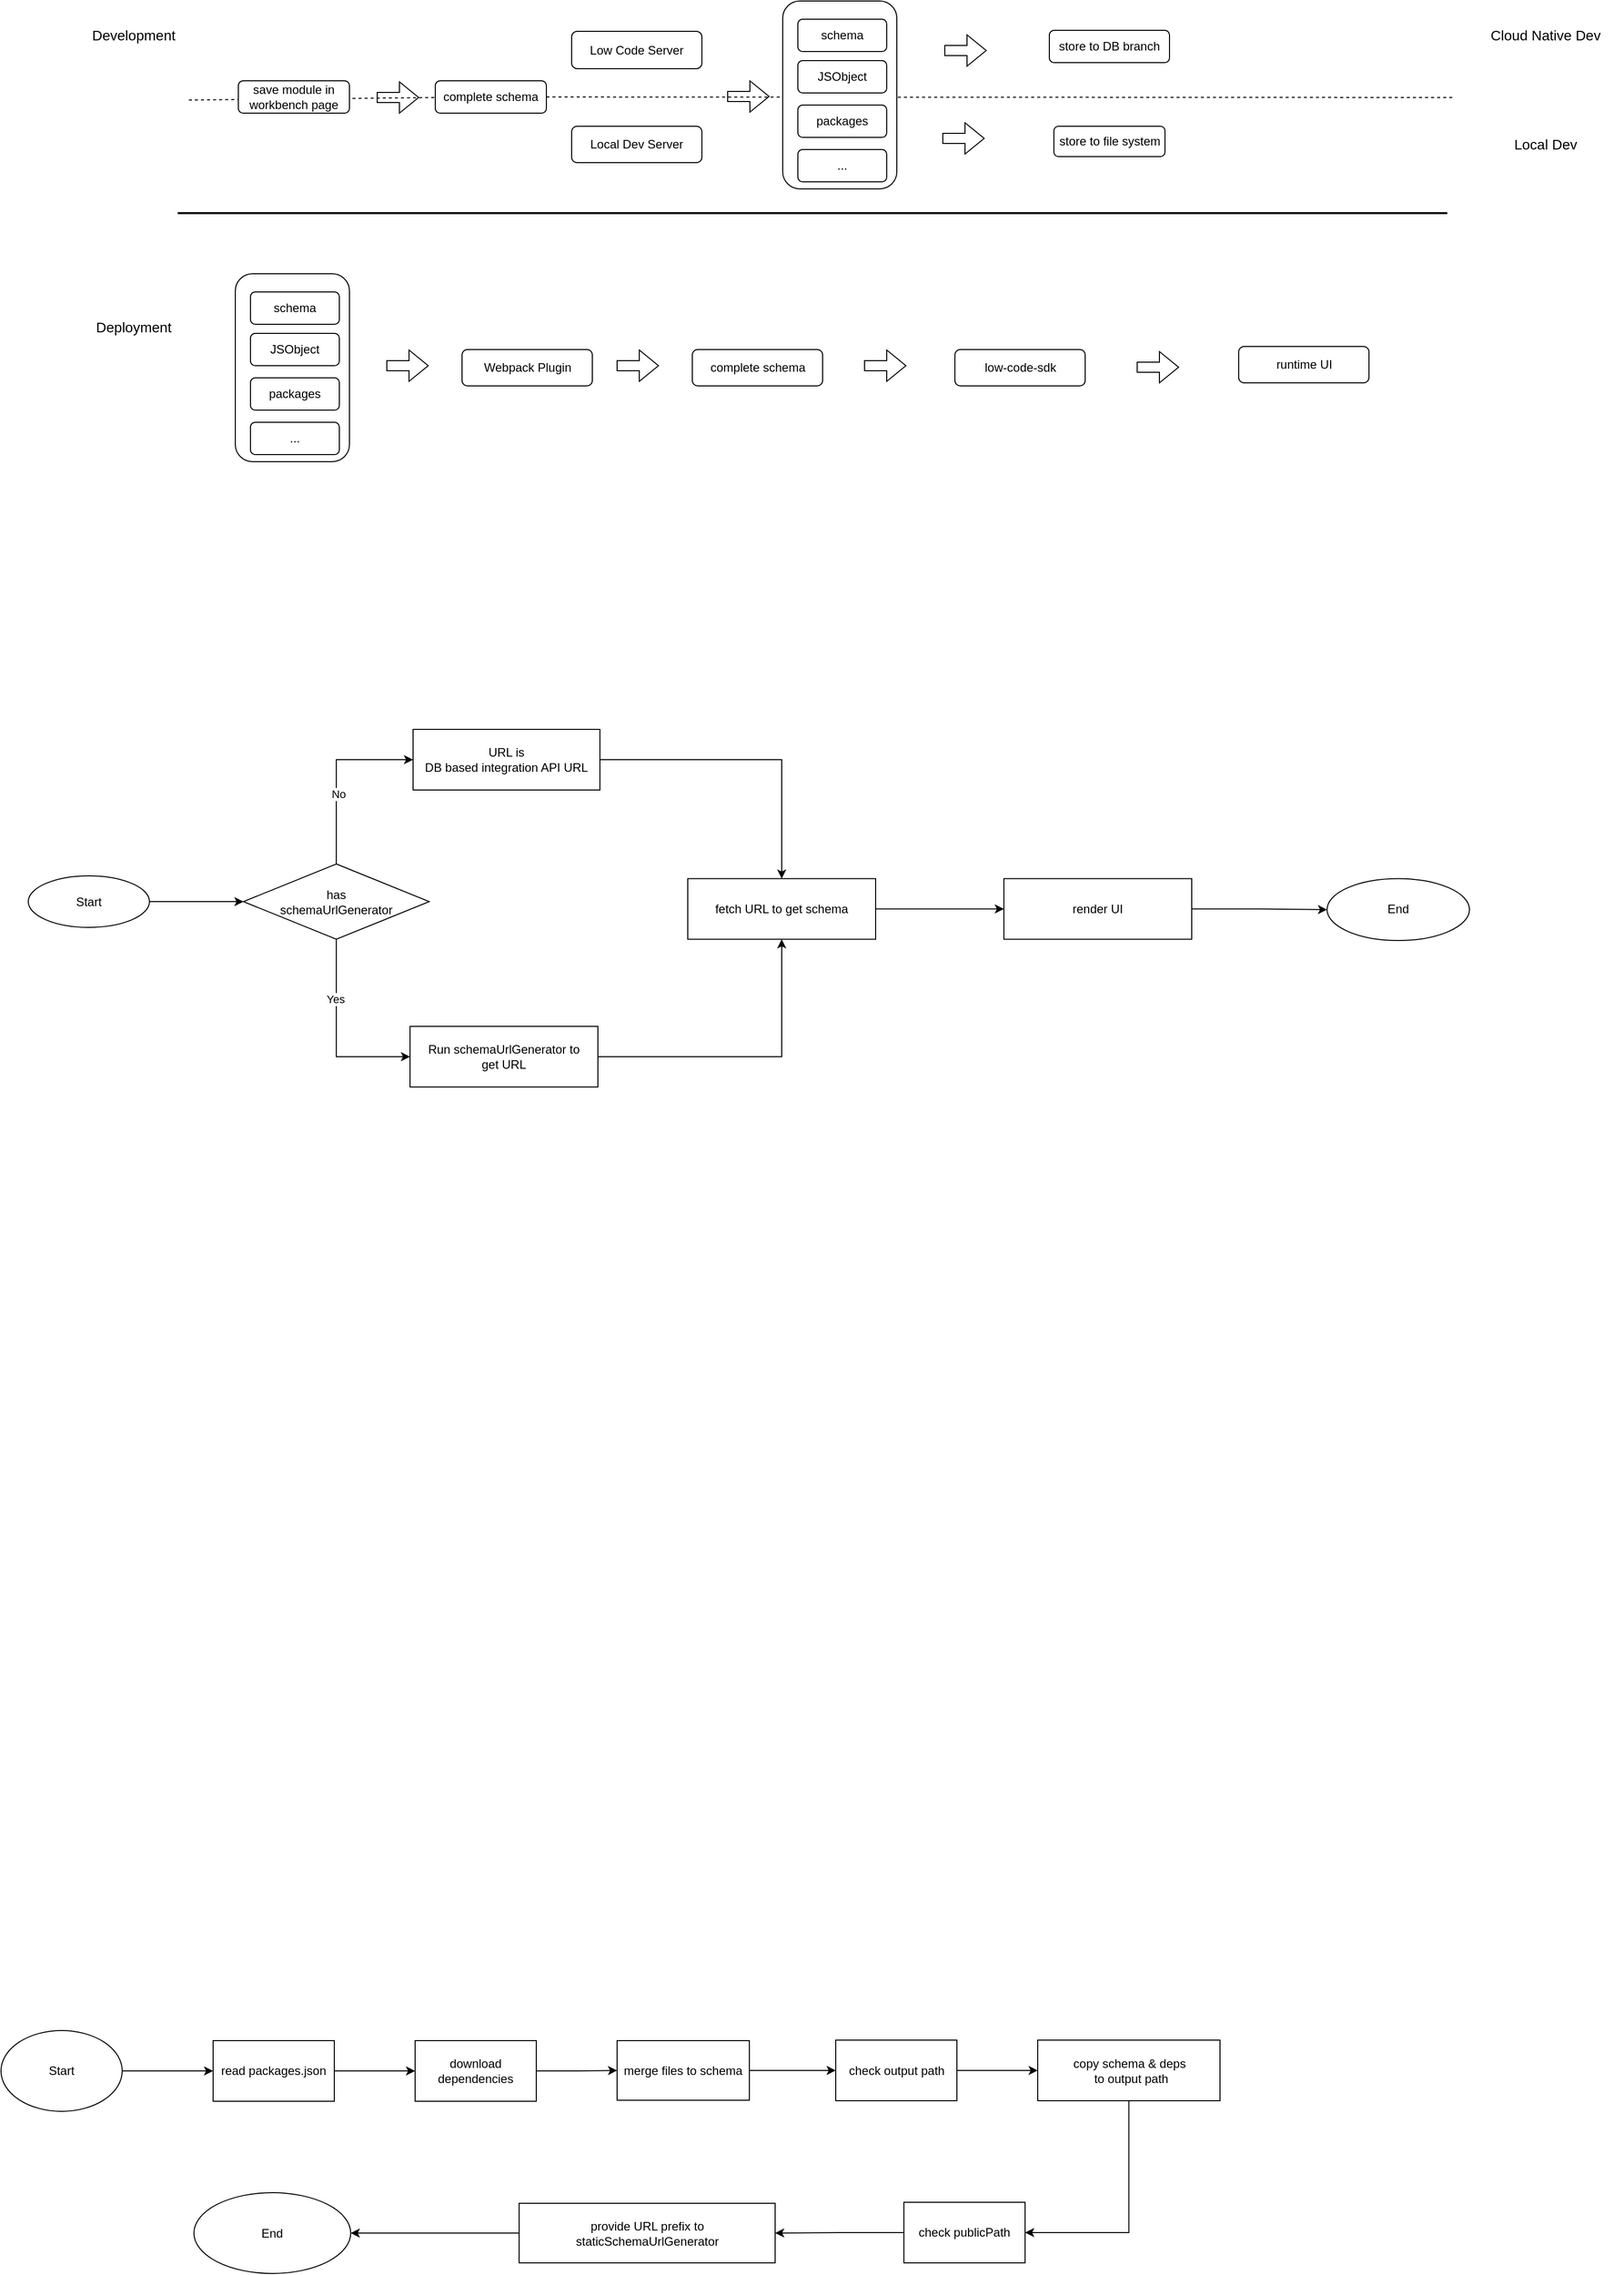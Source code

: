 <mxfile version="21.7.2" type="github">
  <diagram name="Page-1" id="CWonxZdYbPSpX683EtUu">
    <mxGraphModel dx="2860" dy="1085" grid="0" gridSize="10" guides="1" tooltips="1" connect="1" arrows="1" fold="1" page="0" pageScale="1" pageWidth="827" pageHeight="1169" math="0" shadow="0">
      <root>
        <mxCell id="0" />
        <mxCell id="1" parent="0" />
        <mxCell id="Zk6Aw7CoXd1dDJiNMtdf-1" value="" style="endArrow=none;html=1;rounded=0;strokeColor=default;strokeWidth=2;" parent="1" edge="1">
          <mxGeometry width="50" height="50" relative="1" as="geometry">
            <mxPoint x="-235" y="437" as="sourcePoint" />
            <mxPoint x="1022" y="437" as="targetPoint" />
          </mxGeometry>
        </mxCell>
        <mxCell id="Zk6Aw7CoXd1dDJiNMtdf-2" value="Development" style="text;html=1;strokeColor=none;fillColor=none;align=center;verticalAlign=middle;whiteSpace=wrap;rounded=0;fontSize=14;" parent="1" vertex="1">
          <mxGeometry x="-318" y="246" width="79" height="30" as="geometry" />
        </mxCell>
        <mxCell id="Zk6Aw7CoXd1dDJiNMtdf-3" value="Deployment" style="text;html=1;strokeColor=none;fillColor=none;align=center;verticalAlign=middle;whiteSpace=wrap;rounded=0;fontSize=14;" parent="1" vertex="1">
          <mxGeometry x="-318" y="535" width="79" height="30" as="geometry" />
        </mxCell>
        <mxCell id="Zk6Aw7CoXd1dDJiNMtdf-5" value="Cloud Native Dev" style="text;html=1;strokeColor=none;fillColor=none;align=center;verticalAlign=middle;whiteSpace=wrap;rounded=0;fontSize=14;dashed=1;" parent="1" vertex="1">
          <mxGeometry x="1043" y="246" width="153" height="30" as="geometry" />
        </mxCell>
        <mxCell id="Zk6Aw7CoXd1dDJiNMtdf-6" value="Local Dev" style="text;html=1;strokeColor=none;fillColor=none;align=center;verticalAlign=middle;whiteSpace=wrap;rounded=0;fontSize=14;" parent="1" vertex="1">
          <mxGeometry x="1043" y="354" width="153" height="30" as="geometry" />
        </mxCell>
        <mxCell id="Zk6Aw7CoXd1dDJiNMtdf-8" value="Low Code Server" style="rounded=1;whiteSpace=wrap;html=1;" parent="1" vertex="1">
          <mxGeometry x="155" y="257" width="129" height="37" as="geometry" />
        </mxCell>
        <mxCell id="Zk6Aw7CoXd1dDJiNMtdf-24" value="" style="shape=flexArrow;endArrow=classic;html=1;rounded=0;" parent="1" edge="1">
          <mxGeometry width="50" height="50" relative="1" as="geometry">
            <mxPoint x="524" y="276" as="sourcePoint" />
            <mxPoint x="566" y="276" as="targetPoint" />
          </mxGeometry>
        </mxCell>
        <mxCell id="Zk6Aw7CoXd1dDJiNMtdf-25" value="" style="shape=flexArrow;endArrow=classic;html=1;rounded=0;" parent="1" edge="1">
          <mxGeometry width="50" height="50" relative="1" as="geometry">
            <mxPoint x="522" y="363" as="sourcePoint" />
            <mxPoint x="564" y="363" as="targetPoint" />
          </mxGeometry>
        </mxCell>
        <mxCell id="Zk6Aw7CoXd1dDJiNMtdf-26" value="store to DB branch" style="rounded=1;whiteSpace=wrap;html=1;" parent="1" vertex="1">
          <mxGeometry x="628" y="256" width="119" height="32" as="geometry" />
        </mxCell>
        <mxCell id="Zk6Aw7CoXd1dDJiNMtdf-27" value="store to file system" style="rounded=1;whiteSpace=wrap;html=1;" parent="1" vertex="1">
          <mxGeometry x="632.5" y="351" width="110" height="30" as="geometry" />
        </mxCell>
        <mxCell id="Zk6Aw7CoXd1dDJiNMtdf-32" value="" style="endArrow=none;html=1;rounded=0;strokeColor=default;strokeWidth=1;dashed=1;" parent="1" source="Zk6Aw7CoXd1dDJiNMtdf-45" edge="1">
          <mxGeometry width="50" height="50" relative="1" as="geometry">
            <mxPoint x="-89" y="323" as="sourcePoint" />
            <mxPoint x="1030" y="322.5" as="targetPoint" />
          </mxGeometry>
        </mxCell>
        <mxCell id="Zk6Aw7CoXd1dDJiNMtdf-33" value="Local Dev Server" style="rounded=1;whiteSpace=wrap;html=1;" parent="1" vertex="1">
          <mxGeometry x="155" y="351" width="129" height="36" as="geometry" />
        </mxCell>
        <mxCell id="Zk6Aw7CoXd1dDJiNMtdf-36" value="" style="rounded=1;whiteSpace=wrap;html=1;" parent="1" vertex="1">
          <mxGeometry x="-178" y="497" width="113" height="186" as="geometry" />
        </mxCell>
        <mxCell id="Zk6Aw7CoXd1dDJiNMtdf-37" value="JSObject" style="rounded=1;whiteSpace=wrap;html=1;" parent="1" vertex="1">
          <mxGeometry x="-163" y="556" width="88" height="32" as="geometry" />
        </mxCell>
        <mxCell id="Zk6Aw7CoXd1dDJiNMtdf-38" value="schema" style="rounded=1;whiteSpace=wrap;html=1;" parent="1" vertex="1">
          <mxGeometry x="-163" y="515" width="88" height="32" as="geometry" />
        </mxCell>
        <mxCell id="Zk6Aw7CoXd1dDJiNMtdf-39" value="packages" style="rounded=1;whiteSpace=wrap;html=1;" parent="1" vertex="1">
          <mxGeometry x="-163" y="600" width="88" height="32" as="geometry" />
        </mxCell>
        <mxCell id="Zk6Aw7CoXd1dDJiNMtdf-40" value="..." style="rounded=1;whiteSpace=wrap;html=1;" parent="1" vertex="1">
          <mxGeometry x="-163" y="644" width="88" height="32" as="geometry" />
        </mxCell>
        <mxCell id="Zk6Aw7CoXd1dDJiNMtdf-41" value="" style="shape=flexArrow;endArrow=classic;html=1;rounded=0;" parent="1" edge="1">
          <mxGeometry width="50" height="50" relative="1" as="geometry">
            <mxPoint x="-28.5" y="588" as="sourcePoint" />
            <mxPoint x="13.5" y="588" as="targetPoint" />
          </mxGeometry>
        </mxCell>
        <mxCell id="Zk6Aw7CoXd1dDJiNMtdf-42" value="Webpack Plugin" style="rounded=1;whiteSpace=wrap;html=1;" parent="1" vertex="1">
          <mxGeometry x="46.5" y="572" width="129" height="36" as="geometry" />
        </mxCell>
        <mxCell id="Zk6Aw7CoXd1dDJiNMtdf-43" value="" style="shape=flexArrow;endArrow=classic;html=1;rounded=0;" parent="1" edge="1">
          <mxGeometry width="50" height="50" relative="1" as="geometry">
            <mxPoint x="199.5" y="588" as="sourcePoint" />
            <mxPoint x="241.5" y="588" as="targetPoint" />
          </mxGeometry>
        </mxCell>
        <mxCell id="Zk6Aw7CoXd1dDJiNMtdf-44" value="complete schema" style="rounded=1;whiteSpace=wrap;html=1;" parent="1" vertex="1">
          <mxGeometry x="274.5" y="572" width="129" height="36" as="geometry" />
        </mxCell>
        <mxCell id="Zk6Aw7CoXd1dDJiNMtdf-46" value="" style="endArrow=none;html=1;rounded=0;strokeColor=default;strokeWidth=1;dashed=1;" parent="1" target="Zk6Aw7CoXd1dDJiNMtdf-45" edge="1">
          <mxGeometry width="50" height="50" relative="1" as="geometry">
            <mxPoint x="-224" y="325" as="sourcePoint" />
            <mxPoint x="1030" y="322.5" as="targetPoint" />
          </mxGeometry>
        </mxCell>
        <mxCell id="Zk6Aw7CoXd1dDJiNMtdf-7" value="save module in workbench page" style="rounded=1;whiteSpace=wrap;html=1;" parent="1" vertex="1">
          <mxGeometry x="-175" y="306" width="110" height="32" as="geometry" />
        </mxCell>
        <mxCell id="Zk6Aw7CoXd1dDJiNMtdf-45" value="complete schema" style="rounded=1;whiteSpace=wrap;html=1;" parent="1" vertex="1">
          <mxGeometry x="20" y="306" width="110" height="32" as="geometry" />
        </mxCell>
        <mxCell id="Zk6Aw7CoXd1dDJiNMtdf-28" value="" style="rounded=1;whiteSpace=wrap;html=1;" parent="1" vertex="1">
          <mxGeometry x="364" y="227" width="113" height="186" as="geometry" />
        </mxCell>
        <mxCell id="Zk6Aw7CoXd1dDJiNMtdf-9" value="JSObject" style="rounded=1;whiteSpace=wrap;html=1;" parent="1" vertex="1">
          <mxGeometry x="379" y="286" width="88" height="32" as="geometry" />
        </mxCell>
        <mxCell id="Zk6Aw7CoXd1dDJiNMtdf-10" value="schema" style="rounded=1;whiteSpace=wrap;html=1;" parent="1" vertex="1">
          <mxGeometry x="379" y="245" width="88" height="32" as="geometry" />
        </mxCell>
        <mxCell id="Zk6Aw7CoXd1dDJiNMtdf-11" value="packages" style="rounded=1;whiteSpace=wrap;html=1;" parent="1" vertex="1">
          <mxGeometry x="379" y="330" width="88" height="32" as="geometry" />
        </mxCell>
        <mxCell id="Zk6Aw7CoXd1dDJiNMtdf-29" value="..." style="rounded=1;whiteSpace=wrap;html=1;" parent="1" vertex="1">
          <mxGeometry x="379" y="374" width="88" height="32" as="geometry" />
        </mxCell>
        <mxCell id="Zk6Aw7CoXd1dDJiNMtdf-16" value="" style="shape=flexArrow;endArrow=classic;html=1;rounded=0;" parent="1" edge="1">
          <mxGeometry width="50" height="50" relative="1" as="geometry">
            <mxPoint x="309" y="321.5" as="sourcePoint" />
            <mxPoint x="351" y="321.5" as="targetPoint" />
          </mxGeometry>
        </mxCell>
        <mxCell id="Zk6Aw7CoXd1dDJiNMtdf-15" value="" style="shape=flexArrow;endArrow=classic;html=1;rounded=0;" parent="1" edge="1">
          <mxGeometry width="50" height="50" relative="1" as="geometry">
            <mxPoint x="-38" y="322.5" as="sourcePoint" />
            <mxPoint x="4" y="322.5" as="targetPoint" />
          </mxGeometry>
        </mxCell>
        <mxCell id="Zk6Aw7CoXd1dDJiNMtdf-47" value="" style="shape=flexArrow;endArrow=classic;html=1;rounded=0;" parent="1" edge="1">
          <mxGeometry width="50" height="50" relative="1" as="geometry">
            <mxPoint x="444.5" y="588" as="sourcePoint" />
            <mxPoint x="486.5" y="588" as="targetPoint" />
          </mxGeometry>
        </mxCell>
        <mxCell id="Zk6Aw7CoXd1dDJiNMtdf-48" value="low-code-sdk" style="rounded=1;whiteSpace=wrap;html=1;" parent="1" vertex="1">
          <mxGeometry x="534.5" y="572" width="129" height="36" as="geometry" />
        </mxCell>
        <mxCell id="Zk6Aw7CoXd1dDJiNMtdf-49" value="runtime UI" style="rounded=1;whiteSpace=wrap;html=1;" parent="1" vertex="1">
          <mxGeometry x="815.5" y="569" width="129" height="36" as="geometry" />
        </mxCell>
        <mxCell id="Zk6Aw7CoXd1dDJiNMtdf-50" value="" style="shape=flexArrow;endArrow=classic;html=1;rounded=0;" parent="1" edge="1">
          <mxGeometry width="50" height="50" relative="1" as="geometry">
            <mxPoint x="714.5" y="589.5" as="sourcePoint" />
            <mxPoint x="756.5" y="589.5" as="targetPoint" />
          </mxGeometry>
        </mxCell>
        <mxCell id="Zk6Aw7CoXd1dDJiNMtdf-56" value="" style="edgeStyle=orthogonalEdgeStyle;rounded=0;orthogonalLoop=1;jettySize=auto;html=1;" parent="1" source="Zk6Aw7CoXd1dDJiNMtdf-51" target="Zk6Aw7CoXd1dDJiNMtdf-54" edge="1">
          <mxGeometry relative="1" as="geometry" />
        </mxCell>
        <mxCell id="Zk6Aw7CoXd1dDJiNMtdf-51" value="Start" style="ellipse;whiteSpace=wrap;html=1;" parent="1" vertex="1">
          <mxGeometry x="-383" y="1093" width="120" height="51" as="geometry" />
        </mxCell>
        <mxCell id="Zk6Aw7CoXd1dDJiNMtdf-58" value="" style="edgeStyle=orthogonalEdgeStyle;rounded=0;orthogonalLoop=1;jettySize=auto;html=1;entryX=0;entryY=0.5;entryDx=0;entryDy=0;" parent="1" source="Zk6Aw7CoXd1dDJiNMtdf-54" target="Zk6Aw7CoXd1dDJiNMtdf-57" edge="1">
          <mxGeometry relative="1" as="geometry" />
        </mxCell>
        <mxCell id="Zk6Aw7CoXd1dDJiNMtdf-61" value="No" style="edgeLabel;html=1;align=center;verticalAlign=middle;resizable=0;points=[];" parent="Zk6Aw7CoXd1dDJiNMtdf-58" vertex="1" connectable="0">
          <mxGeometry x="-0.227" y="-2" relative="1" as="geometry">
            <mxPoint as="offset" />
          </mxGeometry>
        </mxCell>
        <mxCell id="Zk6Aw7CoXd1dDJiNMtdf-60" value="" style="edgeStyle=orthogonalEdgeStyle;rounded=0;orthogonalLoop=1;jettySize=auto;html=1;entryX=0;entryY=0.5;entryDx=0;entryDy=0;" parent="1" source="Zk6Aw7CoXd1dDJiNMtdf-54" target="Zk6Aw7CoXd1dDJiNMtdf-59" edge="1">
          <mxGeometry relative="1" as="geometry" />
        </mxCell>
        <mxCell id="Zk6Aw7CoXd1dDJiNMtdf-62" value="Yes" style="edgeLabel;html=1;align=center;verticalAlign=middle;resizable=0;points=[];" parent="Zk6Aw7CoXd1dDJiNMtdf-60" vertex="1" connectable="0">
          <mxGeometry x="-0.384" y="-1" relative="1" as="geometry">
            <mxPoint as="offset" />
          </mxGeometry>
        </mxCell>
        <mxCell id="Zk6Aw7CoXd1dDJiNMtdf-54" value="has&lt;br&gt;schemaUrlGenerator" style="rhombus;whiteSpace=wrap;html=1;" parent="1" vertex="1">
          <mxGeometry x="-170" y="1081.25" width="184" height="74.5" as="geometry" />
        </mxCell>
        <mxCell id="Zk6Aw7CoXd1dDJiNMtdf-65" style="edgeStyle=orthogonalEdgeStyle;rounded=0;orthogonalLoop=1;jettySize=auto;html=1;" parent="1" source="Zk6Aw7CoXd1dDJiNMtdf-57" target="Zk6Aw7CoXd1dDJiNMtdf-64" edge="1">
          <mxGeometry relative="1" as="geometry" />
        </mxCell>
        <mxCell id="Zk6Aw7CoXd1dDJiNMtdf-57" value="URL is&lt;br&gt;DB based integration API URL" style="whiteSpace=wrap;html=1;" parent="1" vertex="1">
          <mxGeometry x="-2" y="948" width="185" height="60" as="geometry" />
        </mxCell>
        <mxCell id="Zk6Aw7CoXd1dDJiNMtdf-66" style="edgeStyle=orthogonalEdgeStyle;rounded=0;orthogonalLoop=1;jettySize=auto;html=1;entryX=0.5;entryY=1;entryDx=0;entryDy=0;" parent="1" source="Zk6Aw7CoXd1dDJiNMtdf-59" target="Zk6Aw7CoXd1dDJiNMtdf-64" edge="1">
          <mxGeometry relative="1" as="geometry" />
        </mxCell>
        <mxCell id="Zk6Aw7CoXd1dDJiNMtdf-59" value="Run schemaUrlGenerator to&lt;br&gt;get URL" style="whiteSpace=wrap;html=1;" parent="1" vertex="1">
          <mxGeometry x="-5" y="1242" width="186" height="60" as="geometry" />
        </mxCell>
        <mxCell id="Zk6Aw7CoXd1dDJiNMtdf-68" style="edgeStyle=orthogonalEdgeStyle;rounded=0;orthogonalLoop=1;jettySize=auto;html=1;entryX=0;entryY=0.5;entryDx=0;entryDy=0;" parent="1" source="Zk6Aw7CoXd1dDJiNMtdf-64" target="Zk6Aw7CoXd1dDJiNMtdf-67" edge="1">
          <mxGeometry relative="1" as="geometry" />
        </mxCell>
        <mxCell id="Zk6Aw7CoXd1dDJiNMtdf-64" value="fetch URL to get schema" style="whiteSpace=wrap;html=1;" parent="1" vertex="1">
          <mxGeometry x="270" y="1095.75" width="186" height="60" as="geometry" />
        </mxCell>
        <mxCell id="Zk6Aw7CoXd1dDJiNMtdf-70" value="" style="edgeStyle=orthogonalEdgeStyle;rounded=0;orthogonalLoop=1;jettySize=auto;html=1;" parent="1" source="Zk6Aw7CoXd1dDJiNMtdf-67" target="Zk6Aw7CoXd1dDJiNMtdf-69" edge="1">
          <mxGeometry relative="1" as="geometry" />
        </mxCell>
        <mxCell id="Zk6Aw7CoXd1dDJiNMtdf-67" value="render UI" style="whiteSpace=wrap;html=1;" parent="1" vertex="1">
          <mxGeometry x="583" y="1095.75" width="186" height="60" as="geometry" />
        </mxCell>
        <mxCell id="Zk6Aw7CoXd1dDJiNMtdf-69" value="End" style="ellipse;whiteSpace=wrap;html=1;" parent="1" vertex="1">
          <mxGeometry x="903" y="1095.75" width="141" height="61.25" as="geometry" />
        </mxCell>
        <mxCell id="Zk6Aw7CoXd1dDJiNMtdf-71" value="Start" style="ellipse;whiteSpace=wrap;html=1;" parent="1" vertex="1">
          <mxGeometry x="-410" y="2236" width="120" height="80" as="geometry" />
        </mxCell>
        <mxCell id="Zk6Aw7CoXd1dDJiNMtdf-77" value="" style="edgeStyle=orthogonalEdgeStyle;rounded=0;orthogonalLoop=1;jettySize=auto;html=1;" parent="1" source="Zk6Aw7CoXd1dDJiNMtdf-71" target="Zk6Aw7CoXd1dDJiNMtdf-76" edge="1">
          <mxGeometry relative="1" as="geometry">
            <mxPoint x="-280" y="2276" as="sourcePoint" />
          </mxGeometry>
        </mxCell>
        <mxCell id="Zk6Aw7CoXd1dDJiNMtdf-79" value="" style="edgeStyle=orthogonalEdgeStyle;rounded=0;orthogonalLoop=1;jettySize=auto;html=1;" parent="1" source="Zk6Aw7CoXd1dDJiNMtdf-76" target="Zk6Aw7CoXd1dDJiNMtdf-78" edge="1">
          <mxGeometry relative="1" as="geometry" />
        </mxCell>
        <mxCell id="Zk6Aw7CoXd1dDJiNMtdf-76" value="read packages.json" style="whiteSpace=wrap;html=1;" parent="1" vertex="1">
          <mxGeometry x="-200" y="2246" width="120" height="60" as="geometry" />
        </mxCell>
        <mxCell id="Zk6Aw7CoXd1dDJiNMtdf-81" value="" style="edgeStyle=orthogonalEdgeStyle;rounded=0;orthogonalLoop=1;jettySize=auto;html=1;" parent="1" source="Zk6Aw7CoXd1dDJiNMtdf-78" target="Zk6Aw7CoXd1dDJiNMtdf-80" edge="1">
          <mxGeometry relative="1" as="geometry" />
        </mxCell>
        <mxCell id="Zk6Aw7CoXd1dDJiNMtdf-78" value="download dependencies" style="whiteSpace=wrap;html=1;" parent="1" vertex="1">
          <mxGeometry y="2246" width="120" height="60" as="geometry" />
        </mxCell>
        <mxCell id="Zk6Aw7CoXd1dDJiNMtdf-83" value="" style="edgeStyle=orthogonalEdgeStyle;rounded=0;orthogonalLoop=1;jettySize=auto;html=1;" parent="1" source="Zk6Aw7CoXd1dDJiNMtdf-80" target="Zk6Aw7CoXd1dDJiNMtdf-82" edge="1">
          <mxGeometry relative="1" as="geometry" />
        </mxCell>
        <mxCell id="Zk6Aw7CoXd1dDJiNMtdf-80" value="merge files to schema" style="whiteSpace=wrap;html=1;" parent="1" vertex="1">
          <mxGeometry x="200" y="2246" width="131" height="59" as="geometry" />
        </mxCell>
        <mxCell id="Zk6Aw7CoXd1dDJiNMtdf-85" value="" style="edgeStyle=orthogonalEdgeStyle;rounded=0;orthogonalLoop=1;jettySize=auto;html=1;" parent="1" source="Zk6Aw7CoXd1dDJiNMtdf-82" target="Zk6Aw7CoXd1dDJiNMtdf-84" edge="1">
          <mxGeometry relative="1" as="geometry" />
        </mxCell>
        <mxCell id="Zk6Aw7CoXd1dDJiNMtdf-82" value="check output path" style="whiteSpace=wrap;html=1;" parent="1" vertex="1">
          <mxGeometry x="416.5" y="2245.5" width="120" height="60" as="geometry" />
        </mxCell>
        <mxCell id="Zk6Aw7CoXd1dDJiNMtdf-87" value="" style="edgeStyle=orthogonalEdgeStyle;rounded=0;orthogonalLoop=1;jettySize=auto;html=1;" parent="1" source="Zk6Aw7CoXd1dDJiNMtdf-84" target="Zk6Aw7CoXd1dDJiNMtdf-86" edge="1">
          <mxGeometry relative="1" as="geometry">
            <Array as="points">
              <mxPoint x="707" y="2436" />
            </Array>
          </mxGeometry>
        </mxCell>
        <mxCell id="Zk6Aw7CoXd1dDJiNMtdf-84" value="copy schema &amp;amp; deps&lt;br&gt;&amp;nbsp;to output path" style="whiteSpace=wrap;html=1;" parent="1" vertex="1">
          <mxGeometry x="616.5" y="2245.5" width="180.5" height="60" as="geometry" />
        </mxCell>
        <mxCell id="Zk6Aw7CoXd1dDJiNMtdf-89" value="" style="edgeStyle=orthogonalEdgeStyle;rounded=0;orthogonalLoop=1;jettySize=auto;html=1;" parent="1" source="Zk6Aw7CoXd1dDJiNMtdf-86" target="Zk6Aw7CoXd1dDJiNMtdf-88" edge="1">
          <mxGeometry relative="1" as="geometry" />
        </mxCell>
        <mxCell id="Zk6Aw7CoXd1dDJiNMtdf-86" value="check publicPath" style="whiteSpace=wrap;html=1;" parent="1" vertex="1">
          <mxGeometry x="484" y="2406" width="120" height="60" as="geometry" />
        </mxCell>
        <mxCell id="Zk6Aw7CoXd1dDJiNMtdf-91" value="" style="edgeStyle=orthogonalEdgeStyle;rounded=0;orthogonalLoop=1;jettySize=auto;html=1;" parent="1" source="Zk6Aw7CoXd1dDJiNMtdf-88" target="Zk6Aw7CoXd1dDJiNMtdf-90" edge="1">
          <mxGeometry relative="1" as="geometry" />
        </mxCell>
        <mxCell id="Zk6Aw7CoXd1dDJiNMtdf-88" value="provide URL prefix to&lt;br&gt;staticSchemaUrlGenerator" style="whiteSpace=wrap;html=1;" parent="1" vertex="1">
          <mxGeometry x="103" y="2407" width="253.5" height="59" as="geometry" />
        </mxCell>
        <mxCell id="Zk6Aw7CoXd1dDJiNMtdf-90" value="End" style="ellipse;whiteSpace=wrap;html=1;" parent="1" vertex="1">
          <mxGeometry x="-219" y="2396.5" width="155.25" height="80" as="geometry" />
        </mxCell>
      </root>
    </mxGraphModel>
  </diagram>
</mxfile>
